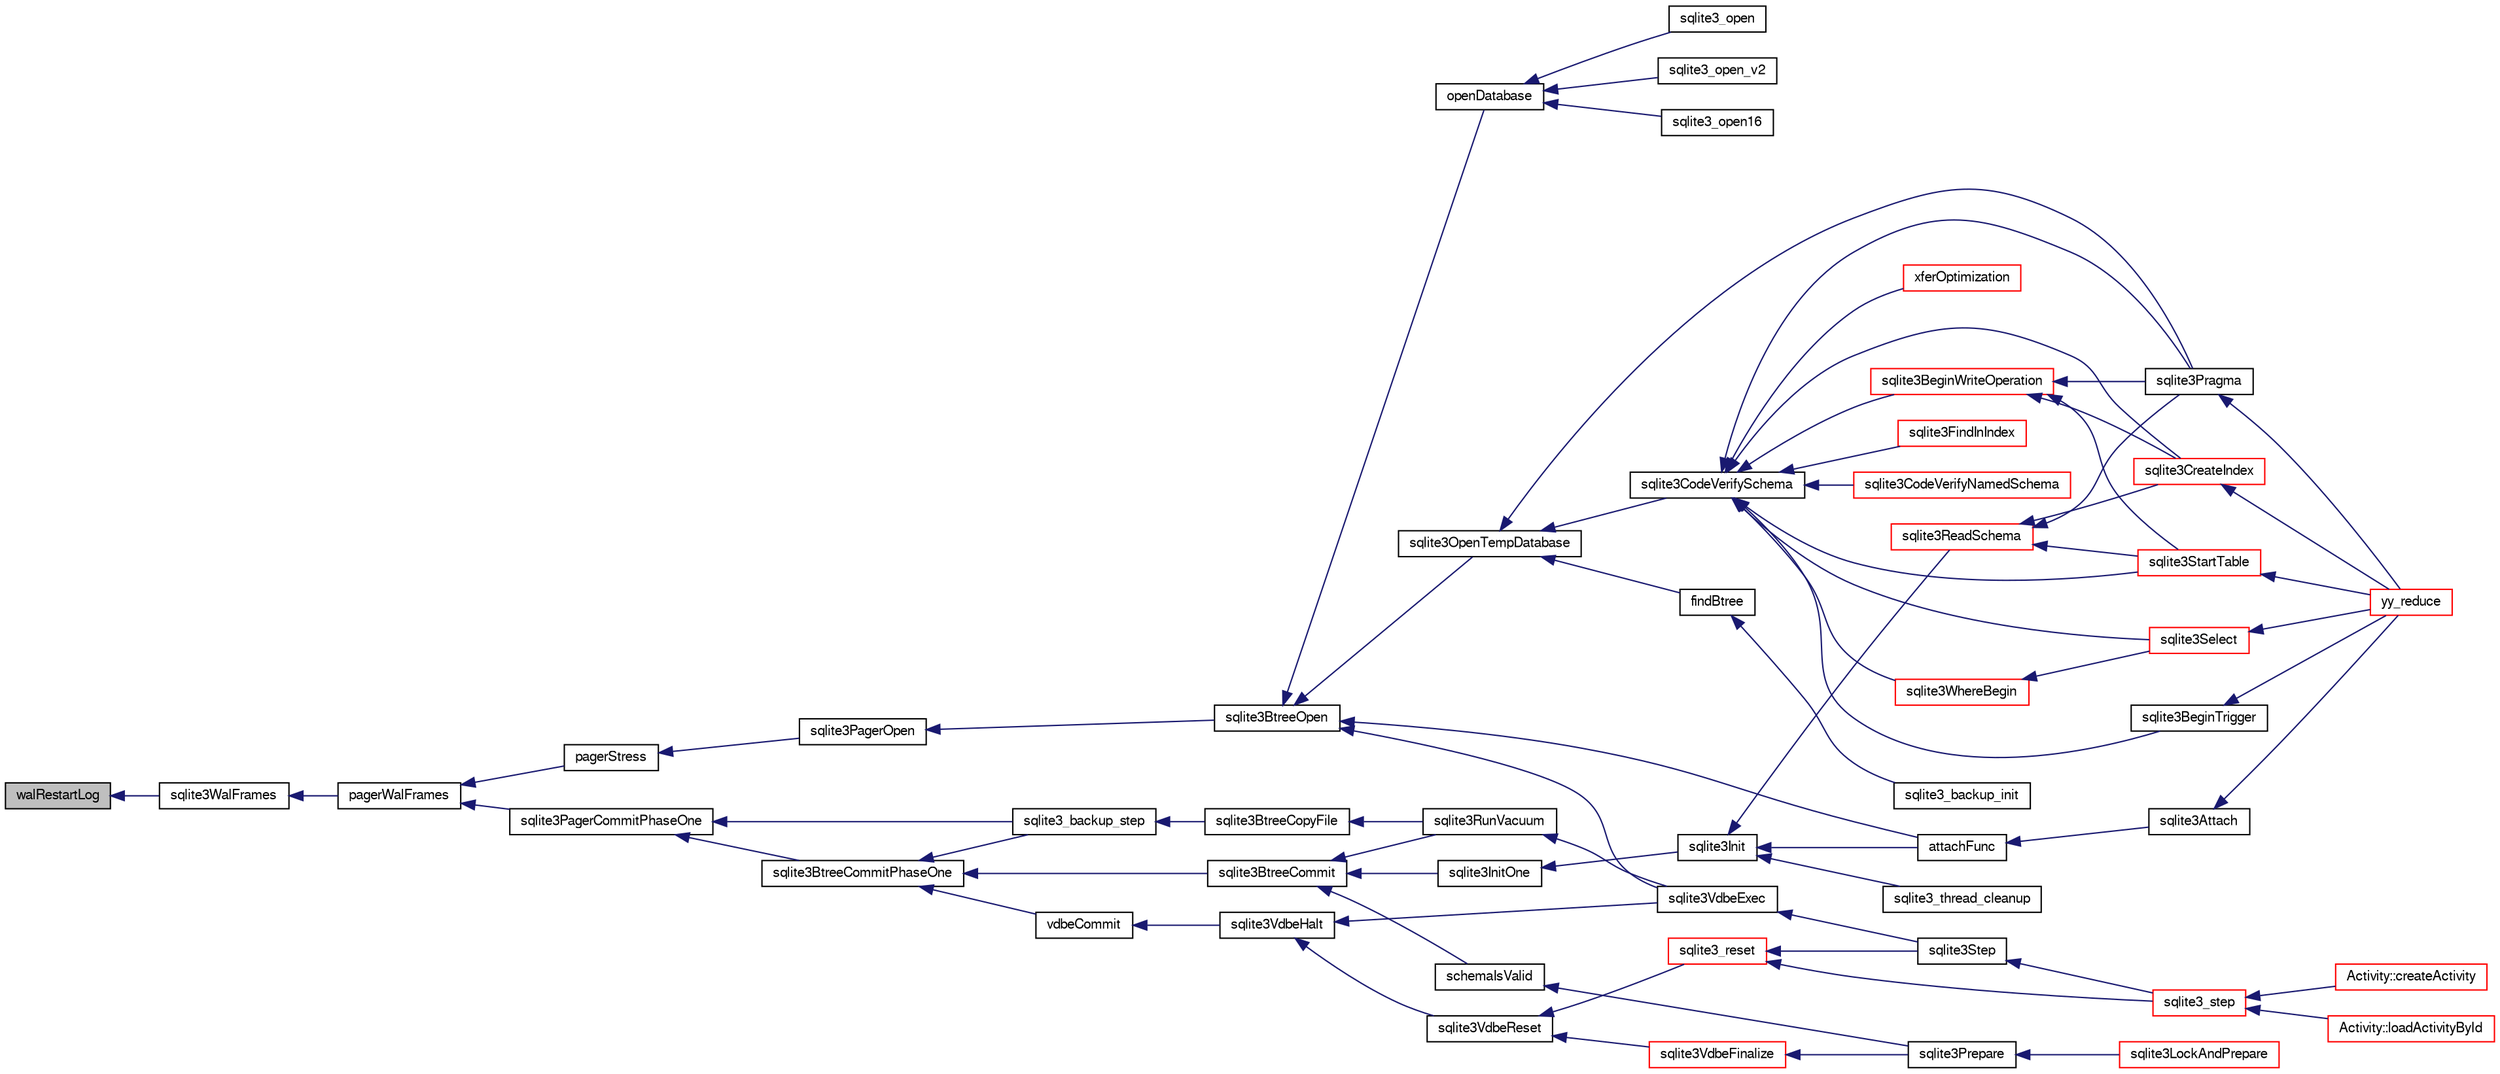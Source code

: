 digraph "walRestartLog"
{
  edge [fontname="FreeSans",fontsize="10",labelfontname="FreeSans",labelfontsize="10"];
  node [fontname="FreeSans",fontsize="10",shape=record];
  rankdir="LR";
  Node904100 [label="walRestartLog",height=0.2,width=0.4,color="black", fillcolor="grey75", style="filled", fontcolor="black"];
  Node904100 -> Node904101 [dir="back",color="midnightblue",fontsize="10",style="solid",fontname="FreeSans"];
  Node904101 [label="sqlite3WalFrames",height=0.2,width=0.4,color="black", fillcolor="white", style="filled",URL="$sqlite3_8c.html#af9606aac275558d3b96c83b2bff2d717"];
  Node904101 -> Node904102 [dir="back",color="midnightblue",fontsize="10",style="solid",fontname="FreeSans"];
  Node904102 [label="pagerWalFrames",height=0.2,width=0.4,color="black", fillcolor="white", style="filled",URL="$sqlite3_8c.html#a1675dba6bfeb50d8aa8a0509103fd004"];
  Node904102 -> Node904103 [dir="back",color="midnightblue",fontsize="10",style="solid",fontname="FreeSans"];
  Node904103 [label="pagerStress",height=0.2,width=0.4,color="black", fillcolor="white", style="filled",URL="$sqlite3_8c.html#abb21a3a371038e9e3e69af0f21a1b386"];
  Node904103 -> Node904104 [dir="back",color="midnightblue",fontsize="10",style="solid",fontname="FreeSans"];
  Node904104 [label="sqlite3PagerOpen",height=0.2,width=0.4,color="black", fillcolor="white", style="filled",URL="$sqlite3_8c.html#a5b4a74e8a1754922c482b7af19b30611"];
  Node904104 -> Node904105 [dir="back",color="midnightblue",fontsize="10",style="solid",fontname="FreeSans"];
  Node904105 [label="sqlite3BtreeOpen",height=0.2,width=0.4,color="black", fillcolor="white", style="filled",URL="$sqlite3_8c.html#a13dcb44dc34af6ce9d38de9c5aa975f9"];
  Node904105 -> Node904106 [dir="back",color="midnightblue",fontsize="10",style="solid",fontname="FreeSans"];
  Node904106 [label="sqlite3VdbeExec",height=0.2,width=0.4,color="black", fillcolor="white", style="filled",URL="$sqlite3_8c.html#a8ce40a614bdc56719c4d642b1e4dfb21"];
  Node904106 -> Node904107 [dir="back",color="midnightblue",fontsize="10",style="solid",fontname="FreeSans"];
  Node904107 [label="sqlite3Step",height=0.2,width=0.4,color="black", fillcolor="white", style="filled",URL="$sqlite3_8c.html#a3f2872e873e2758a4beedad1d5113554"];
  Node904107 -> Node904108 [dir="back",color="midnightblue",fontsize="10",style="solid",fontname="FreeSans"];
  Node904108 [label="sqlite3_step",height=0.2,width=0.4,color="red", fillcolor="white", style="filled",URL="$sqlite3_8h.html#ac1e491ce36b7471eb28387f7d3c74334"];
  Node904108 -> Node904109 [dir="back",color="midnightblue",fontsize="10",style="solid",fontname="FreeSans"];
  Node904109 [label="Activity::createActivity",height=0.2,width=0.4,color="red", fillcolor="white", style="filled",URL="$classActivity.html#a813cc5e52c14ab49b39014c134e3425b"];
  Node904108 -> Node904112 [dir="back",color="midnightblue",fontsize="10",style="solid",fontname="FreeSans"];
  Node904112 [label="Activity::loadActivityById",height=0.2,width=0.4,color="red", fillcolor="white", style="filled",URL="$classActivity.html#abe4ffb4f08a47212ebf9013259d9e7fd"];
  Node904105 -> Node904134 [dir="back",color="midnightblue",fontsize="10",style="solid",fontname="FreeSans"];
  Node904134 [label="attachFunc",height=0.2,width=0.4,color="black", fillcolor="white", style="filled",URL="$sqlite3_8c.html#a69cb751a7da501b9a0aa37e0d7c3eaf7"];
  Node904134 -> Node904135 [dir="back",color="midnightblue",fontsize="10",style="solid",fontname="FreeSans"];
  Node904135 [label="sqlite3Attach",height=0.2,width=0.4,color="black", fillcolor="white", style="filled",URL="$sqlite3_8c.html#ae0907fe0b43cc1b4c7e6a16213e8546f"];
  Node904135 -> Node904136 [dir="back",color="midnightblue",fontsize="10",style="solid",fontname="FreeSans"];
  Node904136 [label="yy_reduce",height=0.2,width=0.4,color="red", fillcolor="white", style="filled",URL="$sqlite3_8c.html#a7c419a9b25711c666a9a2449ef377f14"];
  Node904105 -> Node904367 [dir="back",color="midnightblue",fontsize="10",style="solid",fontname="FreeSans"];
  Node904367 [label="sqlite3OpenTempDatabase",height=0.2,width=0.4,color="black", fillcolor="white", style="filled",URL="$sqlite3_8c.html#aaf3088380b731428b72d3b5777f93755"];
  Node904367 -> Node904311 [dir="back",color="midnightblue",fontsize="10",style="solid",fontname="FreeSans"];
  Node904311 [label="findBtree",height=0.2,width=0.4,color="black", fillcolor="white", style="filled",URL="$sqlite3_8c.html#ab4ee5743b77efd7f8832bf0b9315f973"];
  Node904311 -> Node904312 [dir="back",color="midnightblue",fontsize="10",style="solid",fontname="FreeSans"];
  Node904312 [label="sqlite3_backup_init",height=0.2,width=0.4,color="black", fillcolor="white", style="filled",URL="$sqlite3_8h.html#a9c9aa9e8edeb9910d93148a6621c1097"];
  Node904367 -> Node904368 [dir="back",color="midnightblue",fontsize="10",style="solid",fontname="FreeSans"];
  Node904368 [label="sqlite3CodeVerifySchema",height=0.2,width=0.4,color="black", fillcolor="white", style="filled",URL="$sqlite3_8c.html#ad9d8708d96f8416ec59ebf41c57000f9"];
  Node904368 -> Node904187 [dir="back",color="midnightblue",fontsize="10",style="solid",fontname="FreeSans"];
  Node904187 [label="sqlite3FindInIndex",height=0.2,width=0.4,color="red", fillcolor="white", style="filled",URL="$sqlite3_8c.html#af7d8c56ab0231f44bb5f87b3fafeffb2"];
  Node904368 -> Node904228 [dir="back",color="midnightblue",fontsize="10",style="solid",fontname="FreeSans"];
  Node904228 [label="sqlite3StartTable",height=0.2,width=0.4,color="red", fillcolor="white", style="filled",URL="$sqlite3_8c.html#af49b4395f39d9078a0dda2484c183012"];
  Node904228 -> Node904136 [dir="back",color="midnightblue",fontsize="10",style="solid",fontname="FreeSans"];
  Node904368 -> Node904145 [dir="back",color="midnightblue",fontsize="10",style="solid",fontname="FreeSans"];
  Node904145 [label="sqlite3CreateIndex",height=0.2,width=0.4,color="red", fillcolor="white", style="filled",URL="$sqlite3_8c.html#a8dbe5e590ab6c58a8c45f34f7c81e825"];
  Node904145 -> Node904136 [dir="back",color="midnightblue",fontsize="10",style="solid",fontname="FreeSans"];
  Node904368 -> Node904369 [dir="back",color="midnightblue",fontsize="10",style="solid",fontname="FreeSans"];
  Node904369 [label="sqlite3CodeVerifyNamedSchema",height=0.2,width=0.4,color="red", fillcolor="white", style="filled",URL="$sqlite3_8c.html#a30331e33b8e462cbe3aa83c8bddb8c0e"];
  Node904368 -> Node904370 [dir="back",color="midnightblue",fontsize="10",style="solid",fontname="FreeSans"];
  Node904370 [label="sqlite3BeginWriteOperation",height=0.2,width=0.4,color="red", fillcolor="white", style="filled",URL="$sqlite3_8c.html#a21b1b811bbe305f922244f8913c87f10"];
  Node904370 -> Node904228 [dir="back",color="midnightblue",fontsize="10",style="solid",fontname="FreeSans"];
  Node904370 -> Node904145 [dir="back",color="midnightblue",fontsize="10",style="solid",fontname="FreeSans"];
  Node904370 -> Node904184 [dir="back",color="midnightblue",fontsize="10",style="solid",fontname="FreeSans"];
  Node904184 [label="sqlite3Pragma",height=0.2,width=0.4,color="black", fillcolor="white", style="filled",URL="$sqlite3_8c.html#a111391370f58f8e6a6eca51fd34d62ed"];
  Node904184 -> Node904136 [dir="back",color="midnightblue",fontsize="10",style="solid",fontname="FreeSans"];
  Node904368 -> Node904165 [dir="back",color="midnightblue",fontsize="10",style="solid",fontname="FreeSans"];
  Node904165 [label="xferOptimization",height=0.2,width=0.4,color="red", fillcolor="white", style="filled",URL="$sqlite3_8c.html#ae85c90f7d064fe83f4ed930e708855d2"];
  Node904368 -> Node904184 [dir="back",color="midnightblue",fontsize="10",style="solid",fontname="FreeSans"];
  Node904368 -> Node904185 [dir="back",color="midnightblue",fontsize="10",style="solid",fontname="FreeSans"];
  Node904185 [label="sqlite3Select",height=0.2,width=0.4,color="red", fillcolor="white", style="filled",URL="$sqlite3_8c.html#a2465ee8c956209ba4b272477b7c21a45"];
  Node904185 -> Node904136 [dir="back",color="midnightblue",fontsize="10",style="solid",fontname="FreeSans"];
  Node904368 -> Node904164 [dir="back",color="midnightblue",fontsize="10",style="solid",fontname="FreeSans"];
  Node904164 [label="sqlite3BeginTrigger",height=0.2,width=0.4,color="black", fillcolor="white", style="filled",URL="$sqlite3_8c.html#ac20a731dbd52edec68a09962c7f39a4c"];
  Node904164 -> Node904136 [dir="back",color="midnightblue",fontsize="10",style="solid",fontname="FreeSans"];
  Node904368 -> Node904201 [dir="back",color="midnightblue",fontsize="10",style="solid",fontname="FreeSans"];
  Node904201 [label="sqlite3WhereBegin",height=0.2,width=0.4,color="red", fillcolor="white", style="filled",URL="$sqlite3_8c.html#acad049f5c9a96a8118cffd5e5ce89f7c"];
  Node904201 -> Node904185 [dir="back",color="midnightblue",fontsize="10",style="solid",fontname="FreeSans"];
  Node904367 -> Node904184 [dir="back",color="midnightblue",fontsize="10",style="solid",fontname="FreeSans"];
  Node904105 -> Node904341 [dir="back",color="midnightblue",fontsize="10",style="solid",fontname="FreeSans"];
  Node904341 [label="openDatabase",height=0.2,width=0.4,color="black", fillcolor="white", style="filled",URL="$sqlite3_8c.html#a6a9c3bc3a64234e863413f41db473758"];
  Node904341 -> Node904342 [dir="back",color="midnightblue",fontsize="10",style="solid",fontname="FreeSans"];
  Node904342 [label="sqlite3_open",height=0.2,width=0.4,color="black", fillcolor="white", style="filled",URL="$sqlite3_8h.html#a97ba966ed1acc38409786258268f5f71"];
  Node904341 -> Node904343 [dir="back",color="midnightblue",fontsize="10",style="solid",fontname="FreeSans"];
  Node904343 [label="sqlite3_open_v2",height=0.2,width=0.4,color="black", fillcolor="white", style="filled",URL="$sqlite3_8h.html#a140fe275b6975dc867cea50a65a217c4"];
  Node904341 -> Node904344 [dir="back",color="midnightblue",fontsize="10",style="solid",fontname="FreeSans"];
  Node904344 [label="sqlite3_open16",height=0.2,width=0.4,color="black", fillcolor="white", style="filled",URL="$sqlite3_8h.html#adbc401bb96713f32e553db32f6f3ca33"];
  Node904102 -> Node904372 [dir="back",color="midnightblue",fontsize="10",style="solid",fontname="FreeSans"];
  Node904372 [label="sqlite3PagerCommitPhaseOne",height=0.2,width=0.4,color="black", fillcolor="white", style="filled",URL="$sqlite3_8c.html#a2baf986bff9120486e9acc5951494ea7"];
  Node904372 -> Node904373 [dir="back",color="midnightblue",fontsize="10",style="solid",fontname="FreeSans"];
  Node904373 [label="sqlite3BtreeCommitPhaseOne",height=0.2,width=0.4,color="black", fillcolor="white", style="filled",URL="$sqlite3_8c.html#ae266cba101e64ad99a166f237532e262"];
  Node904373 -> Node904374 [dir="back",color="midnightblue",fontsize="10",style="solid",fontname="FreeSans"];
  Node904374 [label="sqlite3BtreeCommit",height=0.2,width=0.4,color="black", fillcolor="white", style="filled",URL="$sqlite3_8c.html#a8e56ab314556935f9f73080147d26419"];
  Node904374 -> Node904132 [dir="back",color="midnightblue",fontsize="10",style="solid",fontname="FreeSans"];
  Node904132 [label="sqlite3InitOne",height=0.2,width=0.4,color="black", fillcolor="white", style="filled",URL="$sqlite3_8c.html#ac4318b25df65269906b0379251fe9b85"];
  Node904132 -> Node904133 [dir="back",color="midnightblue",fontsize="10",style="solid",fontname="FreeSans"];
  Node904133 [label="sqlite3Init",height=0.2,width=0.4,color="black", fillcolor="white", style="filled",URL="$sqlite3_8c.html#aed74e3dc765631a833f522f425ff5a48"];
  Node904133 -> Node904134 [dir="back",color="midnightblue",fontsize="10",style="solid",fontname="FreeSans"];
  Node904133 -> Node904138 [dir="back",color="midnightblue",fontsize="10",style="solid",fontname="FreeSans"];
  Node904138 [label="sqlite3ReadSchema",height=0.2,width=0.4,color="red", fillcolor="white", style="filled",URL="$sqlite3_8c.html#ac41a97f30334f7d35b2b5713097eca90"];
  Node904138 -> Node904228 [dir="back",color="midnightblue",fontsize="10",style="solid",fontname="FreeSans"];
  Node904138 -> Node904145 [dir="back",color="midnightblue",fontsize="10",style="solid",fontname="FreeSans"];
  Node904138 -> Node904184 [dir="back",color="midnightblue",fontsize="10",style="solid",fontname="FreeSans"];
  Node904133 -> Node904232 [dir="back",color="midnightblue",fontsize="10",style="solid",fontname="FreeSans"];
  Node904232 [label="sqlite3_thread_cleanup",height=0.2,width=0.4,color="black", fillcolor="white", style="filled",URL="$sqlite3_8h.html#a34980c829db84f02e1a1599063469f06"];
  Node904374 -> Node904317 [dir="back",color="midnightblue",fontsize="10",style="solid",fontname="FreeSans"];
  Node904317 [label="schemaIsValid",height=0.2,width=0.4,color="black", fillcolor="white", style="filled",URL="$sqlite3_8c.html#a7c466fe28e7ca6f46b8bf72c46d9738d"];
  Node904317 -> Node904285 [dir="back",color="midnightblue",fontsize="10",style="solid",fontname="FreeSans"];
  Node904285 [label="sqlite3Prepare",height=0.2,width=0.4,color="black", fillcolor="white", style="filled",URL="$sqlite3_8c.html#acb25890858d0bf4b12eb7aae569f0c7b"];
  Node904285 -> Node904286 [dir="back",color="midnightblue",fontsize="10",style="solid",fontname="FreeSans"];
  Node904286 [label="sqlite3LockAndPrepare",height=0.2,width=0.4,color="red", fillcolor="white", style="filled",URL="$sqlite3_8c.html#a5db1ec5589aa2b02c6d979211a8789bd"];
  Node904374 -> Node904292 [dir="back",color="midnightblue",fontsize="10",style="solid",fontname="FreeSans"];
  Node904292 [label="sqlite3RunVacuum",height=0.2,width=0.4,color="black", fillcolor="white", style="filled",URL="$sqlite3_8c.html#a5e83ddc7b3e7e8e79ad5d1fc92de1d2f"];
  Node904292 -> Node904106 [dir="back",color="midnightblue",fontsize="10",style="solid",fontname="FreeSans"];
  Node904373 -> Node904319 [dir="back",color="midnightblue",fontsize="10",style="solid",fontname="FreeSans"];
  Node904319 [label="sqlite3_backup_step",height=0.2,width=0.4,color="black", fillcolor="white", style="filled",URL="$sqlite3_8h.html#a1699b75e98d082eebc465a9e64c35269"];
  Node904319 -> Node904320 [dir="back",color="midnightblue",fontsize="10",style="solid",fontname="FreeSans"];
  Node904320 [label="sqlite3BtreeCopyFile",height=0.2,width=0.4,color="black", fillcolor="white", style="filled",URL="$sqlite3_8c.html#a4d9e19a79f0d5c1dfcef0bd137ae83f9"];
  Node904320 -> Node904292 [dir="back",color="midnightblue",fontsize="10",style="solid",fontname="FreeSans"];
  Node904373 -> Node904375 [dir="back",color="midnightblue",fontsize="10",style="solid",fontname="FreeSans"];
  Node904375 [label="vdbeCommit",height=0.2,width=0.4,color="black", fillcolor="white", style="filled",URL="$sqlite3_8c.html#a5d7f1e0625451b987728f600cfe1b92d"];
  Node904375 -> Node904325 [dir="back",color="midnightblue",fontsize="10",style="solid",fontname="FreeSans"];
  Node904325 [label="sqlite3VdbeHalt",height=0.2,width=0.4,color="black", fillcolor="white", style="filled",URL="$sqlite3_8c.html#a8d1d99703d999190fbc35ecc981cb709"];
  Node904325 -> Node904326 [dir="back",color="midnightblue",fontsize="10",style="solid",fontname="FreeSans"];
  Node904326 [label="sqlite3VdbeReset",height=0.2,width=0.4,color="black", fillcolor="white", style="filled",URL="$sqlite3_8c.html#a315a913742f7267f90d46d41446353b1"];
  Node904326 -> Node904327 [dir="back",color="midnightblue",fontsize="10",style="solid",fontname="FreeSans"];
  Node904327 [label="sqlite3VdbeFinalize",height=0.2,width=0.4,color="red", fillcolor="white", style="filled",URL="$sqlite3_8c.html#af81e0c8d03b71610d3a826469f67bbd4"];
  Node904327 -> Node904285 [dir="back",color="midnightblue",fontsize="10",style="solid",fontname="FreeSans"];
  Node904326 -> Node904334 [dir="back",color="midnightblue",fontsize="10",style="solid",fontname="FreeSans"];
  Node904334 [label="sqlite3_reset",height=0.2,width=0.4,color="red", fillcolor="white", style="filled",URL="$sqlite3_8h.html#a758efebc2e95694959ab0e74b397984c"];
  Node904334 -> Node904107 [dir="back",color="midnightblue",fontsize="10",style="solid",fontname="FreeSans"];
  Node904334 -> Node904108 [dir="back",color="midnightblue",fontsize="10",style="solid",fontname="FreeSans"];
  Node904325 -> Node904106 [dir="back",color="midnightblue",fontsize="10",style="solid",fontname="FreeSans"];
  Node904372 -> Node904319 [dir="back",color="midnightblue",fontsize="10",style="solid",fontname="FreeSans"];
}
